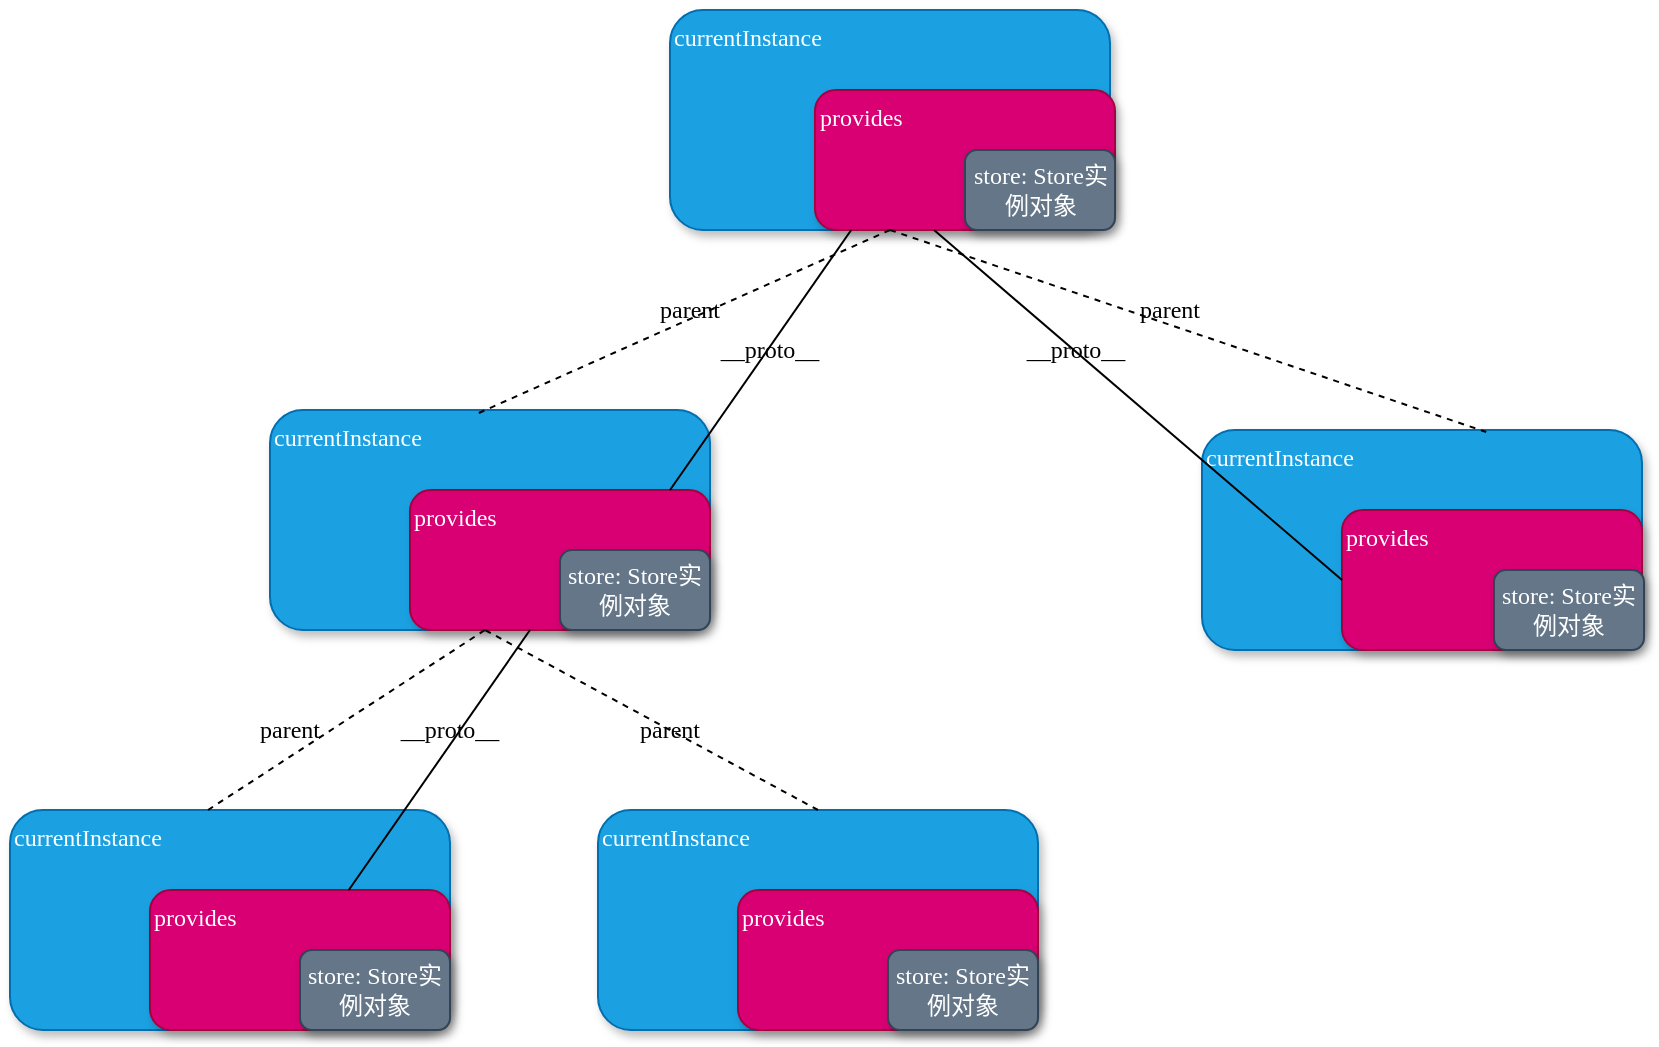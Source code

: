 <mxfile>
    <diagram id="c99bJWQvqAIC-0Ti2QSN" name="第 1 页">
        <mxGraphModel dx="771" dy="383" grid="1" gridSize="10" guides="1" tooltips="1" connect="1" arrows="1" fold="1" page="1" pageScale="1" pageWidth="827" pageHeight="1169" background="none" math="0" shadow="0">
            <root>
                <mxCell id="0"/>
                <mxCell id="1" parent="0"/>
                <mxCell id="27" value="" style="group" vertex="1" connectable="0" parent="1">
                    <mxGeometry x="720" y="160" width="222.5" height="110" as="geometry"/>
                </mxCell>
                <mxCell id="14" value="currentInstance" style="rounded=1;whiteSpace=wrap;html=1;fillColor=#1ba1e2;strokeColor=#006EAF;fontColor=#ffffff;verticalAlign=top;align=left;shadow=1;fontFamily=Verdana;" vertex="1" parent="27">
                    <mxGeometry width="220" height="110" as="geometry"/>
                </mxCell>
                <mxCell id="15" value="provides" style="rounded=1;whiteSpace=wrap;html=1;fillColor=#d80073;strokeColor=#A50040;fontColor=#ffffff;align=left;verticalAlign=top;shadow=1;sketch=0;fontFamily=Verdana;" vertex="1" parent="27">
                    <mxGeometry x="72.5" y="40" width="150" height="70" as="geometry"/>
                </mxCell>
                <mxCell id="16" value="store: Store实例对象" style="rounded=1;whiteSpace=wrap;html=1;fillColor=#647687;strokeColor=#314354;fontColor=#ffffff;shadow=1;glass=0;fontFamily=Verdana;" vertex="1" parent="27">
                    <mxGeometry x="147.5" y="70" width="75" height="40" as="geometry"/>
                </mxCell>
                <mxCell id="28" value="" style="group" vertex="1" connectable="0" parent="1">
                    <mxGeometry x="520" y="360" width="220" height="110" as="geometry"/>
                </mxCell>
                <mxCell id="8" value="currentInstance" style="rounded=1;whiteSpace=wrap;html=1;fillColor=#1ba1e2;strokeColor=#006EAF;fontColor=#ffffff;verticalAlign=top;align=left;shadow=1;fontFamily=Verdana;" vertex="1" parent="28">
                    <mxGeometry width="220" height="110" as="geometry"/>
                </mxCell>
                <mxCell id="9" value="provides" style="rounded=1;whiteSpace=wrap;html=1;fillColor=#d80073;strokeColor=#A50040;fontColor=#ffffff;align=left;verticalAlign=top;shadow=1;sketch=0;fontFamily=Verdana;" vertex="1" parent="28">
                    <mxGeometry x="70" y="40" width="150" height="70" as="geometry"/>
                </mxCell>
                <mxCell id="10" value="store: Store实例对象" style="rounded=1;whiteSpace=wrap;html=1;fillColor=#647687;strokeColor=#314354;fontColor=#ffffff;shadow=1;glass=0;fontFamily=Verdana;" vertex="1" parent="28">
                    <mxGeometry x="145" y="70" width="75" height="40" as="geometry"/>
                </mxCell>
                <mxCell id="29" value="" style="group" vertex="1" connectable="0" parent="1">
                    <mxGeometry x="390" y="560" width="220" height="110" as="geometry"/>
                </mxCell>
                <mxCell id="20" value="currentInstance" style="rounded=1;whiteSpace=wrap;html=1;fillColor=#1ba1e2;strokeColor=#006EAF;fontColor=#ffffff;verticalAlign=top;align=left;shadow=1;fontFamily=Verdana;" vertex="1" parent="29">
                    <mxGeometry width="220" height="110" as="geometry"/>
                </mxCell>
                <mxCell id="21" value="provides" style="rounded=1;whiteSpace=wrap;html=1;fillColor=#d80073;strokeColor=#A50040;fontColor=#ffffff;align=left;verticalAlign=top;shadow=1;sketch=0;fontFamily=Verdana;" vertex="1" parent="29">
                    <mxGeometry x="70" y="40" width="150" height="70" as="geometry"/>
                </mxCell>
                <mxCell id="22" value="store: Store实例对象" style="rounded=1;whiteSpace=wrap;html=1;fillColor=#647687;strokeColor=#314354;fontColor=#ffffff;shadow=1;glass=0;fontFamily=Verdana;" vertex="1" parent="29">
                    <mxGeometry x="145" y="70" width="75" height="40" as="geometry"/>
                </mxCell>
                <mxCell id="30" value="" style="group" vertex="1" connectable="0" parent="1">
                    <mxGeometry x="684" y="560" width="220" height="110" as="geometry"/>
                </mxCell>
                <mxCell id="24" value="currentInstance" style="rounded=1;whiteSpace=wrap;html=1;fillColor=#1ba1e2;strokeColor=#006EAF;fontColor=#ffffff;verticalAlign=top;align=left;shadow=1;fontFamily=Verdana;" vertex="1" parent="30">
                    <mxGeometry width="220" height="110" as="geometry"/>
                </mxCell>
                <mxCell id="25" value="provides" style="rounded=1;whiteSpace=wrap;html=1;fillColor=#d80073;strokeColor=#A50040;fontColor=#ffffff;align=left;verticalAlign=top;shadow=1;sketch=0;fontFamily=Verdana;" vertex="1" parent="30">
                    <mxGeometry x="70" y="40" width="150" height="70" as="geometry"/>
                </mxCell>
                <mxCell id="26" value="store: Store实例对象" style="rounded=1;whiteSpace=wrap;html=1;fillColor=#647687;strokeColor=#314354;fontColor=#ffffff;shadow=1;glass=0;fontFamily=Verdana;" vertex="1" parent="30">
                    <mxGeometry x="145" y="70" width="75" height="40" as="geometry"/>
                </mxCell>
                <mxCell id="31" value="" style="group" vertex="1" connectable="0" parent="1">
                    <mxGeometry x="986" y="370" width="221" height="110" as="geometry"/>
                </mxCell>
                <mxCell id="17" value="currentInstance" style="rounded=1;whiteSpace=wrap;html=1;fillColor=#1ba1e2;strokeColor=#006EAF;fontColor=#ffffff;verticalAlign=top;align=left;shadow=1;fontFamily=Verdana;" vertex="1" parent="31">
                    <mxGeometry width="220" height="110" as="geometry"/>
                </mxCell>
                <mxCell id="18" value="provides" style="rounded=1;whiteSpace=wrap;html=1;fillColor=#d80073;strokeColor=#A50040;fontColor=#ffffff;align=left;verticalAlign=top;shadow=1;sketch=0;fontFamily=Verdana;" vertex="1" parent="31">
                    <mxGeometry x="70" y="40" width="150" height="70" as="geometry"/>
                </mxCell>
                <mxCell id="19" value="store: Store实例对象" style="rounded=1;whiteSpace=wrap;html=1;fillColor=#647687;strokeColor=#314354;fontColor=#ffffff;shadow=1;glass=0;fontFamily=Verdana;" vertex="1" parent="31">
                    <mxGeometry x="146" y="70" width="75" height="40" as="geometry"/>
                </mxCell>
                <mxCell id="33" value="" style="endArrow=none;dashed=1;html=1;fontFamily=Verdana;exitX=0.5;exitY=0;exitDx=0;exitDy=0;entryX=0.25;entryY=1;entryDx=0;entryDy=0;" edge="1" parent="1" source="24" target="9">
                    <mxGeometry width="50" height="50" relative="1" as="geometry">
                        <mxPoint x="710" y="560" as="sourcePoint"/>
                        <mxPoint x="608" y="471" as="targetPoint"/>
                    </mxGeometry>
                </mxCell>
                <mxCell id="34" value="" style="endArrow=none;dashed=1;html=1;fontFamily=Verdana;entryX=0.25;entryY=1;entryDx=0;entryDy=0;" edge="1" parent="1" target="9">
                    <mxGeometry width="50" height="50" relative="1" as="geometry">
                        <mxPoint x="489" y="560" as="sourcePoint"/>
                        <mxPoint x="760" y="510" as="targetPoint"/>
                    </mxGeometry>
                </mxCell>
                <mxCell id="35" value="parent" style="text;html=1;strokeColor=none;fillColor=none;align=center;verticalAlign=middle;whiteSpace=wrap;rounded=0;shadow=1;glass=0;sketch=0;fontFamily=Verdana;" vertex="1" parent="1">
                    <mxGeometry x="510" y="510" width="40" height="20" as="geometry"/>
                </mxCell>
                <mxCell id="36" value="parent" style="text;html=1;strokeColor=none;fillColor=none;align=center;verticalAlign=middle;whiteSpace=wrap;rounded=0;shadow=1;glass=0;sketch=0;fontFamily=Verdana;" vertex="1" parent="1">
                    <mxGeometry x="700" y="510" width="40" height="20" as="geometry"/>
                </mxCell>
                <mxCell id="38" value="" style="endArrow=none;dashed=1;html=1;fontFamily=Verdana;entryX=0.473;entryY=0.015;entryDx=0;entryDy=0;entryPerimeter=0;exitX=0.25;exitY=1;exitDx=0;exitDy=0;" edge="1" parent="1" source="15" target="8">
                    <mxGeometry width="50" height="50" relative="1" as="geometry">
                        <mxPoint x="640" y="310" as="sourcePoint"/>
                        <mxPoint x="700" y="400" as="targetPoint"/>
                    </mxGeometry>
                </mxCell>
                <mxCell id="39" value="parent" style="text;html=1;strokeColor=none;fillColor=none;align=center;verticalAlign=middle;whiteSpace=wrap;rounded=0;shadow=1;glass=0;sketch=0;fontFamily=Verdana;" vertex="1" parent="1">
                    <mxGeometry x="710" y="300" width="40" height="20" as="geometry"/>
                </mxCell>
                <mxCell id="44" value="" style="endArrow=none;html=1;fontFamily=Verdana;" edge="1" parent="1" source="21">
                    <mxGeometry width="50" height="50" relative="1" as="geometry">
                        <mxPoint x="700" y="560" as="sourcePoint"/>
                        <mxPoint x="650" y="470" as="targetPoint"/>
                    </mxGeometry>
                </mxCell>
                <mxCell id="46" value="__proto__" style="text;html=1;strokeColor=none;fillColor=none;align=center;verticalAlign=middle;whiteSpace=wrap;rounded=0;shadow=1;glass=0;sketch=0;fontFamily=Verdana;" vertex="1" parent="1">
                    <mxGeometry x="590" y="510" width="40" height="20" as="geometry"/>
                </mxCell>
                <mxCell id="47" value="" style="endArrow=none;html=1;fontFamily=Verdana;" edge="1" parent="1">
                    <mxGeometry width="50" height="50" relative="1" as="geometry">
                        <mxPoint x="720.004" y="400" as="sourcePoint"/>
                        <mxPoint x="810.61" y="270" as="targetPoint"/>
                    </mxGeometry>
                </mxCell>
                <mxCell id="48" value="__proto__" style="text;html=1;strokeColor=none;fillColor=none;align=center;verticalAlign=middle;whiteSpace=wrap;rounded=0;shadow=1;glass=0;sketch=0;fontFamily=Verdana;" vertex="1" parent="1">
                    <mxGeometry x="750" y="320" width="40" height="20" as="geometry"/>
                </mxCell>
                <mxCell id="49" value="" style="endArrow=none;dashed=1;html=1;fontFamily=Verdana;entryX=0.646;entryY=0.009;entryDx=0;entryDy=0;entryPerimeter=0;exitX=0.25;exitY=1;exitDx=0;exitDy=0;" edge="1" parent="1" source="15" target="17">
                    <mxGeometry width="50" height="50" relative="1" as="geometry">
                        <mxPoint x="840" y="280" as="sourcePoint"/>
                        <mxPoint x="634.06" y="371.65" as="targetPoint"/>
                    </mxGeometry>
                </mxCell>
                <mxCell id="50" value="" style="endArrow=none;html=1;fontFamily=Verdana;exitX=0;exitY=0.5;exitDx=0;exitDy=0;" edge="1" parent="1" source="18">
                    <mxGeometry width="50" height="50" relative="1" as="geometry">
                        <mxPoint x="730" y="400" as="sourcePoint"/>
                        <mxPoint x="852" y="270" as="targetPoint"/>
                    </mxGeometry>
                </mxCell>
                <mxCell id="51" value="__proto__" style="text;html=1;strokeColor=none;fillColor=none;align=center;verticalAlign=middle;whiteSpace=wrap;rounded=0;shadow=1;glass=0;sketch=0;fontFamily=Verdana;" vertex="1" parent="1">
                    <mxGeometry x="902.5" y="320" width="40" height="20" as="geometry"/>
                </mxCell>
                <mxCell id="53" value="parent" style="text;html=1;strokeColor=none;fillColor=none;align=center;verticalAlign=middle;whiteSpace=wrap;rounded=0;shadow=1;glass=0;sketch=0;fontFamily=Verdana;" vertex="1" parent="1">
                    <mxGeometry x="950" y="300" width="40" height="20" as="geometry"/>
                </mxCell>
            </root>
        </mxGraphModel>
    </diagram>
</mxfile>